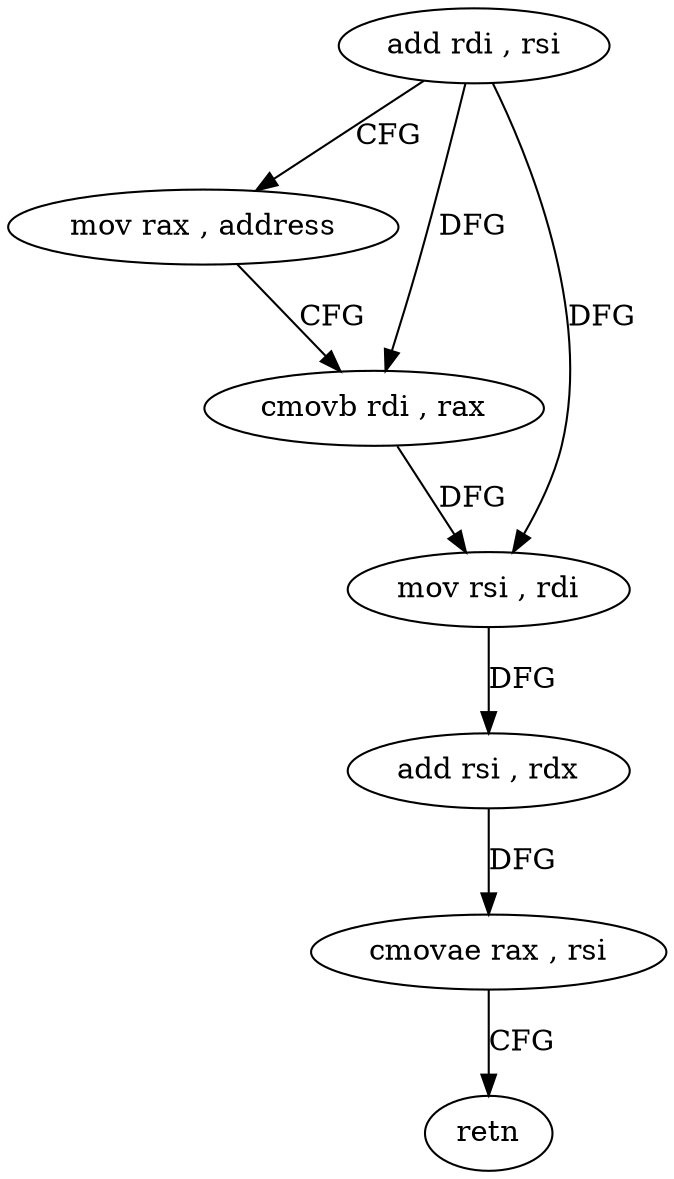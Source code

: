 digraph "func" {
"287232" [label = "add rdi , rsi" ]
"287235" [label = "mov rax , address" ]
"287242" [label = "cmovb rdi , rax" ]
"287246" [label = "mov rsi , rdi" ]
"287249" [label = "add rsi , rdx" ]
"287252" [label = "cmovae rax , rsi" ]
"287256" [label = "retn" ]
"287232" -> "287235" [ label = "CFG" ]
"287232" -> "287246" [ label = "DFG" ]
"287232" -> "287242" [ label = "DFG" ]
"287235" -> "287242" [ label = "CFG" ]
"287242" -> "287246" [ label = "DFG" ]
"287246" -> "287249" [ label = "DFG" ]
"287249" -> "287252" [ label = "DFG" ]
"287252" -> "287256" [ label = "CFG" ]
}
